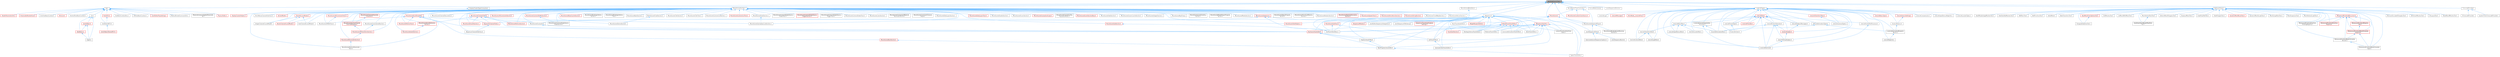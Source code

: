 digraph "QualifiedFrameTime.h"
{
 // INTERACTIVE_SVG=YES
 // LATEX_PDF_SIZE
  bgcolor="transparent";
  edge [fontname=Helvetica,fontsize=10,labelfontname=Helvetica,labelfontsize=10];
  node [fontname=Helvetica,fontsize=10,shape=box,height=0.2,width=0.4];
  Node1 [id="Node000001",label="QualifiedFrameTime.h",height=0.2,width=0.4,color="gray40", fillcolor="grey60", style="filled", fontcolor="black",tooltip=" "];
  Node1 -> Node2 [id="edge1_Node000001_Node000002",dir="back",color="steelblue1",style="solid",tooltip=" "];
  Node2 [id="Node000002",label="App.h",height=0.2,width=0.4,color="grey40", fillcolor="white", style="filled",URL="$de/d8b/App_8h.html",tooltip=" "];
  Node2 -> Node3 [id="edge2_Node000002_Node000003",dir="back",color="steelblue1",style="solid",tooltip=" "];
  Node3 [id="Node000003",label="AndroidFeedbackContext.h",height=0.2,width=0.4,color="grey40", fillcolor="white", style="filled",URL="$d3/ddd/AndroidFeedbackContext_8h.html",tooltip=" "];
  Node2 -> Node4 [id="edge3_Node000002_Node000004",dir="back",color="steelblue1",style="solid",tooltip=" "];
  Node4 [id="Node000004",label="Core.h",height=0.2,width=0.4,color="grey40", fillcolor="white", style="filled",URL="$d6/dd7/Core_8h.html",tooltip=" "];
  Node4 -> Node5 [id="edge4_Node000004_Node000005",dir="back",color="steelblue1",style="solid",tooltip=" "];
  Node5 [id="Node000005",label="CoreUObject.h",height=0.2,width=0.4,color="red", fillcolor="#FFF0F0", style="filled",URL="$d0/ded/CoreUObject_8h.html",tooltip=" "];
  Node5 -> Node6 [id="edge5_Node000005_Node000006",dir="back",color="steelblue1",style="solid",tooltip=" "];
  Node6 [id="Node000006",label="Engine.h",height=0.2,width=0.4,color="grey40", fillcolor="white", style="filled",URL="$d1/d34/Public_2Engine_8h.html",tooltip=" "];
  Node5 -> Node8 [id="edge6_Node000005_Node000008",dir="back",color="steelblue1",style="solid",tooltip=" "];
  Node8 [id="Node000008",label="SlateBasics.h",height=0.2,width=0.4,color="red", fillcolor="#FFF0F0", style="filled",URL="$da/d2f/SlateBasics_8h.html",tooltip=" "];
  Node8 -> Node6 [id="edge7_Node000008_Node000006",dir="back",color="steelblue1",style="solid",tooltip=" "];
  Node4 -> Node6 [id="edge8_Node000004_Node000006",dir="back",color="steelblue1",style="solid",tooltip=" "];
  Node4 -> Node8 [id="edge9_Node000004_Node000008",dir="back",color="steelblue1",style="solid",tooltip=" "];
  Node2 -> Node13 [id="edge10_Node000002_Node000013",dir="back",color="steelblue1",style="solid",tooltip=" "];
  Node13 [id="Node000013",label="CoreSharedPCH.h",height=0.2,width=0.4,color="grey40", fillcolor="white", style="filled",URL="$d8/de5/CoreSharedPCH_8h.html",tooltip=" "];
  Node13 -> Node14 [id="edge11_Node000013_Node000014",dir="back",color="steelblue1",style="solid",tooltip=" "];
  Node14 [id="Node000014",label="CoreUObjectSharedPCH.h",height=0.2,width=0.4,color="red", fillcolor="#FFF0F0", style="filled",URL="$de/d2f/CoreUObjectSharedPCH_8h.html",tooltip=" "];
  Node2 -> Node18 [id="edge12_Node000002_Node000018",dir="back",color="steelblue1",style="solid",tooltip=" "];
  Node18 [id="Node000018",label="FeedbackContextAnsi.h",height=0.2,width=0.4,color="grey40", fillcolor="white", style="filled",URL="$de/d11/FeedbackContextAnsi_8h.html",tooltip=" "];
  Node2 -> Node19 [id="edge13_Node000002_Node000019",dir="back",color="steelblue1",style="solid",tooltip=" "];
  Node19 [id="Node000019",label="IOSFeedbackContext.h",height=0.2,width=0.4,color="grey40", fillcolor="white", style="filled",URL="$d5/daa/IOSFeedbackContext_8h.html",tooltip=" "];
  Node2 -> Node20 [id="edge14_Node000002_Node000020",dir="back",color="steelblue1",style="solid",tooltip=" "];
  Node20 [id="Node000020",label="LevelEditorPlaySettings.h",height=0.2,width=0.4,color="red", fillcolor="#FFF0F0", style="filled",URL="$d4/d3b/LevelEditorPlaySettings_8h.html",tooltip=" "];
  Node2 -> Node22 [id="edge15_Node000002_Node000022",dir="back",color="steelblue1",style="solid",tooltip=" "];
  Node22 [id="Node000022",label="MallocBinnedCommonUtils.h",height=0.2,width=0.4,color="grey40", fillcolor="white", style="filled",URL="$dc/ded/MallocBinnedCommonUtils_8h.html",tooltip=" "];
  Node2 -> Node23 [id="edge16_Node000002_Node000023",dir="back",color="steelblue1",style="solid",tooltip=" "];
  Node23 [id="Node000023",label="MaterialInstanceUpdateParameter\lSet.h",height=0.2,width=0.4,color="grey40", fillcolor="white", style="filled",URL="$dd/df7/MaterialInstanceUpdateParameterSet_8h.html",tooltip=" "];
  Node2 -> Node24 [id="edge17_Node000002_Node000024",dir="back",color="steelblue1",style="solid",tooltip=" "];
  Node24 [id="Node000024",label="ParallelFor.h",height=0.2,width=0.4,color="red", fillcolor="#FFF0F0", style="filled",URL="$d2/da1/ParallelFor_8h.html",tooltip=" "];
  Node24 -> Node13 [id="edge18_Node000024_Node000013",dir="back",color="steelblue1",style="solid",tooltip=" "];
  Node2 -> Node212 [id="edge19_Node000002_Node000212",dir="back",color="steelblue1",style="solid",tooltip=" "];
  Node212 [id="Node000212",label="PhysicsPublic.h",height=0.2,width=0.4,color="red", fillcolor="#FFF0F0", style="filled",URL="$de/de4/PhysicsPublic_8h.html",tooltip=" "];
  Node2 -> Node571 [id="edge20_Node000002_Node000571",dir="back",color="steelblue1",style="solid",tooltip=" "];
  Node571 [id="Node000571",label="ShaderParameterUtils.h",height=0.2,width=0.4,color="red", fillcolor="#FFF0F0", style="filled",URL="$d9/dfb/ShaderParameterUtils_8h.html",tooltip=" "];
  Node2 -> Node596 [id="edge21_Node000002_Node000596",dir="back",color="steelblue1",style="solid",tooltip=" "];
  Node596 [id="Node000596",label="StreamableRenderAsset.h",height=0.2,width=0.4,color="red", fillcolor="#FFF0F0", style="filled",URL="$d3/dbd/StreamableRenderAsset_8h.html",tooltip=" "];
  Node2 -> Node921 [id="edge22_Node000002_Node000921",dir="back",color="steelblue1",style="solid",tooltip=" "];
  Node921 [id="Node000921",label="UnixFeedbackContext.h",height=0.2,width=0.4,color="grey40", fillcolor="white", style="filled",URL="$d2/db0/UnixFeedbackContext_8h.html",tooltip=" "];
  Node2 -> Node922 [id="edge23_Node000002_Node000922",dir="back",color="steelblue1",style="solid",tooltip=" "];
  Node922 [id="Node000922",label="UtilsCore.h",height=0.2,width=0.4,color="red", fillcolor="#FFF0F0", style="filled",URL="$d2/d12/UtilsCore_8h.html",tooltip=" "];
  Node1 -> Node924 [id="edge24_Node000001_Node000924",dir="back",color="steelblue1",style="solid",tooltip=" "];
  Node924 [id="Node000924",label="DisplayClusterTypesConverter.h",height=0.2,width=0.4,color="grey40", fillcolor="white", style="filled",URL="$d1/d6c/DisplayClusterTypesConverter_8h.html",tooltip=" "];
  Node924 -> Node925 [id="edge25_Node000924_Node000925",dir="back",color="steelblue1",style="solid",tooltip=" "];
  Node925 [id="Node000925",label="DisplayClusterHelpers.h",height=0.2,width=0.4,color="red", fillcolor="#FFF0F0", style="filled",URL="$da/dda/DisplayClusterHelpers_8h.html",tooltip=" "];
  Node1 -> Node927 [id="edge26_Node000001_Node000927",dir="back",color="steelblue1",style="solid",tooltip=" "];
  Node927 [id="Node000927",label="ISequencer.h",height=0.2,width=0.4,color="grey40", fillcolor="white", style="filled",URL="$d7/d1d/ISequencer_8h.html",tooltip=" "];
  Node927 -> Node928 [id="edge27_Node000927_Node000928",dir="back",color="steelblue1",style="solid",tooltip=" "];
  Node928 [id="Node000928",label="AudioTrackEditor.h",height=0.2,width=0.4,color="grey40", fillcolor="white", style="filled",URL="$dd/d96/AudioTrackEditor_8h.html",tooltip=" "];
  Node927 -> Node929 [id="edge28_Node000927_Node000929",dir="back",color="steelblue1",style="solid",tooltip=" "];
  Node929 [id="Node000929",label="BindingLifetimeTrackEditor.h",height=0.2,width=0.4,color="grey40", fillcolor="white", style="filled",URL="$db/d3c/BindingLifetimeTrackEditor_8h.html",tooltip=" "];
  Node927 -> Node930 [id="edge29_Node000927_Node000930",dir="back",color="steelblue1",style="solid",tooltip=" "];
  Node930 [id="Node000930",label="BoolPropertyTrackEditor.h",height=0.2,width=0.4,color="grey40", fillcolor="white", style="filled",URL="$db/d07/BoolPropertyTrackEditor_8h.html",tooltip=" "];
  Node930 -> Node931 [id="edge30_Node000930_Node000931",dir="back",color="steelblue1",style="solid",tooltip=" "];
  Node931 [id="Node000931",label="SpawnTrackEditor.h",height=0.2,width=0.4,color="grey40", fillcolor="white", style="filled",URL="$d5/dac/SpawnTrackEditor_8h.html",tooltip=" "];
  Node927 -> Node932 [id="edge31_Node000927_Node000932",dir="back",color="steelblue1",style="solid",tooltip=" "];
  Node932 [id="Node000932",label="CinematicShotTrackEditor.h",height=0.2,width=0.4,color="grey40", fillcolor="white", style="filled",URL="$d3/d0c/CinematicShotTrackEditor_8h.html",tooltip=" "];
  Node927 -> Node933 [id="edge32_Node000927_Node000933",dir="back",color="steelblue1",style="solid",tooltip=" "];
  Node933 [id="Node000933",label="CommonAnimationTrackEditor.h",height=0.2,width=0.4,color="grey40", fillcolor="white", style="filled",URL="$d9/d6e/CommonAnimationTrackEditor_8h.html",tooltip=" "];
  Node927 -> Node934 [id="edge33_Node000927_Node000934",dir="back",color="steelblue1",style="solid",tooltip=" "];
  Node934 [id="Node000934",label="CustomPrimitiveDataTrack\lEditor.h",height=0.2,width=0.4,color="grey40", fillcolor="white", style="filled",URL="$dc/d8f/CustomPrimitiveDataTrackEditor_8h.html",tooltip=" "];
  Node927 -> Node935 [id="edge34_Node000927_Node000935",dir="back",color="steelblue1",style="solid",tooltip=" "];
  Node935 [id="Node000935",label="ISequencerModule.h",height=0.2,width=0.4,color="red", fillcolor="#FFF0F0", style="filled",URL="$d7/d3b/ISequencerModule_8h.html",tooltip=" "];
  Node927 -> Node940 [id="edge35_Node000927_Node000940",dir="back",color="steelblue1",style="solid",tooltip=" "];
  Node940 [id="Node000940",label="KeyframeTrackEditor.h",height=0.2,width=0.4,color="red", fillcolor="#FFF0F0", style="filled",URL="$dd/d47/KeyframeTrackEditor_8h.html",tooltip=" "];
  Node940 -> Node930 [id="edge36_Node000940_Node000930",dir="back",color="steelblue1",style="solid",tooltip=" "];
  Node940 -> Node941 [id="edge37_Node000940_Node000941",dir="back",color="steelblue1",style="solid",tooltip=" "];
  Node941 [id="Node000941",label="PropertyTrackEditor.h",height=0.2,width=0.4,color="grey40", fillcolor="white", style="filled",URL="$da/d9a/PropertyTrackEditor_8h.html",tooltip=" "];
  Node941 -> Node930 [id="edge38_Node000941_Node000930",dir="back",color="steelblue1",style="solid",tooltip=" "];
  Node940 -> Node942 [id="edge39_Node000940_Node000942",dir="back",color="steelblue1",style="solid",tooltip=" "];
  Node942 [id="Node000942",label="SubTrackEditor.h",height=0.2,width=0.4,color="grey40", fillcolor="white", style="filled",URL="$d8/d5b/SubTrackEditor_8h.html",tooltip=" "];
  Node942 -> Node932 [id="edge40_Node000942_Node000932",dir="back",color="steelblue1",style="solid",tooltip=" "];
  Node927 -> Node944 [id="edge41_Node000927_Node000944",dir="back",color="steelblue1",style="solid",tooltip=" "];
  Node944 [id="Node000944",label="LevelEditorSequencerIntegration.h",height=0.2,width=0.4,color="grey40", fillcolor="white", style="filled",URL="$d5/d15/LevelEditorSequencerIntegration_8h.html",tooltip=" "];
  Node927 -> Node945 [id="edge42_Node000927_Node000945",dir="back",color="steelblue1",style="solid",tooltip=" "];
  Node945 [id="Node000945",label="LevelSequenceFBXInterop.h",height=0.2,width=0.4,color="grey40", fillcolor="white", style="filled",URL="$d7/d4f/LevelSequenceFBXInterop_8h.html",tooltip=" "];
  Node927 -> Node946 [id="edge43_Node000927_Node000946",dir="back",color="steelblue1",style="solid",tooltip=" "];
  Node946 [id="Node000946",label="MaterialTrackEditor.h",height=0.2,width=0.4,color="grey40", fillcolor="white", style="filled",URL="$d1/d9f/MaterialTrackEditor_8h.html",tooltip=" "];
  Node927 -> Node947 [id="edge44_Node000927_Node000947",dir="back",color="steelblue1",style="solid",tooltip=" "];
  Node947 [id="Node000947",label="MovieSceneToolHelpers.h",height=0.2,width=0.4,color="red", fillcolor="#FFF0F0", style="filled",URL="$d4/d0e/MovieSceneToolHelpers_8h.html",tooltip=" "];
  Node927 -> Node949 [id="edge45_Node000927_Node000949",dir="back",color="steelblue1",style="solid",tooltip=" "];
  Node949 [id="Node000949",label="MovieSceneTrackEditor.h",height=0.2,width=0.4,color="red", fillcolor="#FFF0F0", style="filled",URL="$db/d6c/MovieSceneTrackEditor_8h.html",tooltip=" "];
  Node949 -> Node928 [id="edge46_Node000949_Node000928",dir="back",color="steelblue1",style="solid",tooltip=" "];
  Node949 -> Node929 [id="edge47_Node000949_Node000929",dir="back",color="steelblue1",style="solid",tooltip=" "];
  Node949 -> Node933 [id="edge48_Node000949_Node000933",dir="back",color="steelblue1",style="solid",tooltip=" "];
  Node949 -> Node934 [id="edge49_Node000949_Node000934",dir="back",color="steelblue1",style="solid",tooltip=" "];
  Node949 -> Node940 [id="edge50_Node000949_Node000940",dir="back",color="steelblue1",style="solid",tooltip=" "];
  Node949 -> Node946 [id="edge51_Node000949_Node000946",dir="back",color="steelblue1",style="solid",tooltip=" "];
  Node949 -> Node941 [id="edge52_Node000949_Node000941",dir="back",color="steelblue1",style="solid",tooltip=" "];
  Node949 -> Node942 [id="edge53_Node000949_Node000942",dir="back",color="steelblue1",style="solid",tooltip=" "];
  Node927 -> Node941 [id="edge54_Node000927_Node000941",dir="back",color="steelblue1",style="solid",tooltip=" "];
  Node927 -> Node967 [id="edge55_Node000927_Node000967",dir="back",color="steelblue1",style="solid",tooltip=" "];
  Node967 [id="Node000967",label="SequencerChannelTraits.h",height=0.2,width=0.4,color="red", fillcolor="#FFF0F0", style="filled",URL="$d6/db9/SequencerChannelTraits_8h.html",tooltip=" "];
  Node967 -> Node969 [id="edge56_Node000967_Node000969",dir="back",color="steelblue1",style="solid",tooltip=" "];
  Node969 [id="Node000969",label="SequencerChannelInterface.h",height=0.2,width=0.4,color="grey40", fillcolor="white", style="filled",URL="$da/d51/SequencerChannelInterface_8h.html",tooltip=" "];
  Node927 -> Node970 [id="edge57_Node000927_Node000970",dir="back",color="steelblue1",style="solid",tooltip=" "];
  Node970 [id="Node000970",label="SequencerThumbnailCapture\lSettings.h",height=0.2,width=0.4,color="red", fillcolor="#FFF0F0", style="filled",URL="$de/d05/SequencerThumbnailCaptureSettings_8h.html",tooltip=" "];
  Node927 -> Node931 [id="edge58_Node000927_Node000931",dir="back",color="steelblue1",style="solid",tooltip=" "];
  Node927 -> Node942 [id="edge59_Node000927_Node000942",dir="back",color="steelblue1",style="solid",tooltip=" "];
  Node927 -> Node779 [id="edge60_Node000927_Node000779",dir="back",color="steelblue1",style="solid",tooltip=" "];
  Node779 [id="Node000779",label="SubTrackEditorBase.h",height=0.2,width=0.4,color="grey40", fillcolor="white", style="filled",URL="$db/d33/SubTrackEditorBase_8h.html",tooltip=" "];
  Node927 -> Node869 [id="edge61_Node000927_Node000869",dir="back",color="steelblue1",style="solid",tooltip=" "];
  Node869 [id="Node000869",label="ThumbnailSection.h",height=0.2,width=0.4,color="red", fillcolor="#FFF0F0", style="filled",URL="$de/daf/ThumbnailSection_8h.html",tooltip=" "];
  Node927 -> Node972 [id="edge62_Node000927_Node000972",dir="back",color="steelblue1",style="solid",tooltip=" "];
  Node972 [id="Node000972",label="TrackThumbnailUtils.h",height=0.2,width=0.4,color="grey40", fillcolor="white", style="filled",URL="$dc/df4/TrackThumbnailUtils_8h.html",tooltip=" "];
  Node927 -> Node793 [id="edge63_Node000927_Node000793",dir="back",color="steelblue1",style="solid",tooltip=" "];
  Node793 [id="Node000793",label="WidgetBlueprintEditor.h",height=0.2,width=0.4,color="red", fillcolor="#FFF0F0", style="filled",URL="$d6/d04/WidgetBlueprintEditor_8h.html",tooltip=" "];
  Node1 -> Node973 [id="edge64_Node000001_Node000973",dir="back",color="steelblue1",style="solid",tooltip=" "];
  Node973 [id="Node000973",label="KismetMathLibrary.h",height=0.2,width=0.4,color="grey40", fillcolor="white", style="filled",URL="$d9/d07/KismetMathLibrary_8h.html",tooltip=" "];
  Node1 -> Node974 [id="edge65_Node000001_Node000974",dir="back",color="steelblue1",style="solid",tooltip=" "];
  Node974 [id="Node000974",label="LevelSequenceDirector.h",height=0.2,width=0.4,color="grey40", fillcolor="white", style="filled",URL="$d8/d00/LevelSequenceDirector_8h.html",tooltip=" "];
  Node1 -> Node975 [id="edge66_Node000001_Node000975",dir="back",color="steelblue1",style="solid",tooltip=" "];
  Node975 [id="Node000975",label="LevelSequencePlayer.h",height=0.2,width=0.4,color="grey40", fillcolor="white", style="filled",URL="$d0/d5e/LevelSequencePlayer_8h.html",tooltip=" "];
  Node975 -> Node976 [id="edge67_Node000975_Node000976",dir="back",color="steelblue1",style="solid",tooltip=" "];
  Node976 [id="Node000976",label="AutomatedLevelSequenceCapture.h",height=0.2,width=0.4,color="grey40", fillcolor="white", style="filled",URL="$d4/d3e/AutomatedLevelSequenceCapture_8h.html",tooltip=" "];
  Node975 -> Node977 [id="edge68_Node000975_Node000977",dir="back",color="steelblue1",style="solid",tooltip=" "];
  Node977 [id="Node000977",label="LevelSequenceBurnIn.h",height=0.2,width=0.4,color="grey40", fillcolor="white", style="filled",URL="$d2/d6b/LevelSequenceBurnIn_8h.html",tooltip=" "];
  Node1 -> Node978 [id="edge69_Node000001_Node000978",dir="back",color="steelblue1",style="solid",tooltip=" "];
  Node978 [id="Node000978",label="LiveLinkTypes.h",height=0.2,width=0.4,color="grey40", fillcolor="white", style="filled",URL="$d2/d4c/LiveLinkTypes_8h.html",tooltip=" "];
  Node978 -> Node979 [id="edge70_Node000978_Node000979",dir="back",color="steelblue1",style="solid",tooltip=" "];
  Node979 [id="Node000979",label="AnimNode_LiveLinkPose.h",height=0.2,width=0.4,color="red", fillcolor="#FFF0F0", style="filled",URL="$df/d09/AnimNode__LiveLinkPose_8h.html",tooltip=" "];
  Node978 -> Node981 [id="edge71_Node000978_Node000981",dir="back",color="steelblue1",style="solid",tooltip=" "];
  Node981 [id="Node000981",label="ILiveLinkClient.h",height=0.2,width=0.4,color="grey40", fillcolor="white", style="filled",URL="$d6/d54/ILiveLinkClient_8h.html",tooltip=" "];
  Node978 -> Node982 [id="edge72_Node000978_Node000982",dir="back",color="steelblue1",style="solid",tooltip=" "];
  Node982 [id="Node000982",label="ILiveLinkSource.h",height=0.2,width=0.4,color="grey40", fillcolor="white", style="filled",URL="$d8/dfe/ILiveLinkSource_8h.html",tooltip=" "];
  Node982 -> Node983 [id="edge73_Node000982_Node000983",dir="back",color="steelblue1",style="solid",tooltip=" "];
  Node983 [id="Node000983",label="LiveLinkAnimationBlueprint\lStructs.h",height=0.2,width=0.4,color="grey40", fillcolor="white", style="filled",URL="$d3/de9/LiveLinkAnimationBlueprintStructs_8h.html",tooltip=" "];
  Node983 -> Node984 [id="edge74_Node000983_Node000984",dir="back",color="steelblue1",style="solid",tooltip=" "];
  Node984 [id="Node000984",label="LiveLinkRigUnits.h",height=0.2,width=0.4,color="grey40", fillcolor="white", style="filled",URL="$d4/d71/LiveLinkRigUnits_8h.html",tooltip=" "];
  Node978 -> Node985 [id="edge75_Node000978_Node000985",dir="back",color="steelblue1",style="solid",tooltip=" "];
  Node985 [id="Node000985",label="ILiveLinkSubject.h",height=0.2,width=0.4,color="red", fillcolor="#FFF0F0", style="filled",URL="$d6/d3c/ILiveLinkSubject_8h.html",tooltip=" "];
  Node985 -> Node987 [id="edge76_Node000985_Node000987",dir="back",color="steelblue1",style="solid",tooltip=" "];
  Node987 [id="Node000987",label="LiveLinkVirtualSubject.h",height=0.2,width=0.4,color="grey40", fillcolor="white", style="filled",URL="$d2/de5/LiveLinkVirtualSubject_8h.html",tooltip=" "];
  Node987 -> Node988 [id="edge77_Node000987_Node000988",dir="back",color="steelblue1",style="solid",tooltip=" "];
  Node988 [id="Node000988",label="LiveLinkRoleTrait.h",height=0.2,width=0.4,color="grey40", fillcolor="white", style="filled",URL="$d3/deb/LiveLinkRoleTrait_8h.html",tooltip=" "];
  Node978 -> Node983 [id="edge78_Node000978_Node000983",dir="back",color="steelblue1",style="solid",tooltip=" "];
  Node978 -> Node989 [id="edge79_Node000978_Node000989",dir="back",color="steelblue1",style="solid",tooltip=" "];
  Node989 [id="Node000989",label="LiveLinkAnimationRole.h",height=0.2,width=0.4,color="grey40", fillcolor="white", style="filled",URL="$de/d82/LiveLinkAnimationRole_8h.html",tooltip=" "];
  Node978 -> Node990 [id="edge80_Node000978_Node000990",dir="back",color="steelblue1",style="solid",tooltip=" "];
  Node990 [id="Node000990",label="LiveLinkAnimationTypes.h",height=0.2,width=0.4,color="grey40", fillcolor="white", style="filled",URL="$d6/d96/LiveLinkAnimationTypes_8h.html",tooltip=" "];
  Node990 -> Node983 [id="edge81_Node000990_Node000983",dir="back",color="steelblue1",style="solid",tooltip=" "];
  Node990 -> Node989 [id="edge82_Node000990_Node000989",dir="back",color="steelblue1",style="solid",tooltip=" "];
  Node978 -> Node991 [id="edge83_Node000978_Node000991",dir="back",color="steelblue1",style="solid",tooltip=" "];
  Node991 [id="Node000991",label="LiveLinkBasicRole.h",height=0.2,width=0.4,color="grey40", fillcolor="white", style="filled",URL="$d4/d3d/LiveLinkBasicRole_8h.html",tooltip=" "];
  Node991 -> Node989 [id="edge84_Node000991_Node000989",dir="back",color="steelblue1",style="solid",tooltip=" "];
  Node991 -> Node992 [id="edge85_Node000991_Node000992",dir="back",color="steelblue1",style="solid",tooltip=" "];
  Node992 [id="Node000992",label="LiveLinkInputDeviceRole.h",height=0.2,width=0.4,color="grey40", fillcolor="white", style="filled",URL="$d3/d0b/LiveLinkInputDeviceRole_8h.html",tooltip=" "];
  Node991 -> Node993 [id="edge86_Node000991_Node000993",dir="back",color="steelblue1",style="solid",tooltip=" "];
  Node993 [id="Node000993",label="LiveLinkLocatorRole.h",height=0.2,width=0.4,color="grey40", fillcolor="white", style="filled",URL="$de/d86/LiveLinkLocatorRole_8h.html",tooltip=" "];
  Node991 -> Node994 [id="edge87_Node000991_Node000994",dir="back",color="steelblue1",style="solid",tooltip=" "];
  Node994 [id="Node000994",label="LiveLinkTransformRole.h",height=0.2,width=0.4,color="grey40", fillcolor="white", style="filled",URL="$df/df4/LiveLinkTransformRole_8h.html",tooltip=" "];
  Node994 -> Node995 [id="edge88_Node000994_Node000995",dir="back",color="steelblue1",style="solid",tooltip=" "];
  Node995 [id="Node000995",label="LiveLinkCameraRole.h",height=0.2,width=0.4,color="grey40", fillcolor="white", style="filled",URL="$d7/d89/LiveLinkCameraRole_8h.html",tooltip=" "];
  Node994 -> Node996 [id="edge89_Node000994_Node000996",dir="back",color="steelblue1",style="solid",tooltip=" "];
  Node996 [id="Node000996",label="LiveLinkLightRole.h",height=0.2,width=0.4,color="grey40", fillcolor="white", style="filled",URL="$d2/d10/LiveLinkLightRole_8h.html",tooltip=" "];
  Node978 -> Node997 [id="edge90_Node000978_Node000997",dir="back",color="steelblue1",style="solid",tooltip=" "];
  Node997 [id="Node000997",label="LiveLinkBasicTypes.h",height=0.2,width=0.4,color="red", fillcolor="#FFF0F0", style="filled",URL="$da/ded/LiveLinkBasicTypes_8h.html",tooltip=" "];
  Node978 -> Node995 [id="edge91_Node000978_Node000995",dir="back",color="steelblue1",style="solid",tooltip=" "];
  Node978 -> Node1000 [id="edge92_Node000978_Node001000",dir="back",color="steelblue1",style="solid",tooltip=" "];
  Node1000 [id="Node001000",label="LiveLinkCameraTypes.h",height=0.2,width=0.4,color="grey40", fillcolor="white", style="filled",URL="$d1/df8/LiveLinkCameraTypes_8h.html",tooltip=" "];
  Node978 -> Node1001 [id="edge93_Node000978_Node001001",dir="back",color="steelblue1",style="solid",tooltip=" "];
  Node1001 [id="Node001001",label="LiveLinkCompression.h",height=0.2,width=0.4,color="grey40", fillcolor="white", style="filled",URL="$db/da3/LiveLinkCompression_8h.html",tooltip=" "];
  Node978 -> Node1002 [id="edge94_Node000978_Node001002",dir="back",color="steelblue1",style="solid",tooltip=" "];
  Node1002 [id="Node001002",label="LiveLinkFrameInterpolation\lProcessor.h",height=0.2,width=0.4,color="grey40", fillcolor="white", style="filled",URL="$d5/df9/LiveLinkFrameInterpolationProcessor_8h.html",tooltip=" "];
  Node1002 -> Node989 [id="edge95_Node001002_Node000989",dir="back",color="steelblue1",style="solid",tooltip=" "];
  Node1002 -> Node988 [id="edge96_Node001002_Node000988",dir="back",color="steelblue1",style="solid",tooltip=" "];
  Node978 -> Node1003 [id="edge97_Node000978_Node001003",dir="back",color="steelblue1",style="solid",tooltip=" "];
  Node1003 [id="Node001003",label="LiveLinkFramePreProcessor.h",height=0.2,width=0.4,color="grey40", fillcolor="white", style="filled",URL="$df/d39/LiveLinkFramePreProcessor_8h.html",tooltip=" "];
  Node1003 -> Node988 [id="edge98_Node001003_Node000988",dir="back",color="steelblue1",style="solid",tooltip=" "];
  Node978 -> Node1004 [id="edge99_Node000978_Node001004",dir="back",color="steelblue1",style="solid",tooltip=" "];
  Node1004 [id="Node001004",label="LiveLinkFrameTranslator.h",height=0.2,width=0.4,color="grey40", fillcolor="white", style="filled",URL="$d8/df5/LiveLinkFrameTranslator_8h.html",tooltip=" "];
  Node1004 -> Node985 [id="edge100_Node001004_Node000985",dir="back",color="steelblue1",style="solid",tooltip=" "];
  Node1004 -> Node989 [id="edge101_Node001004_Node000989",dir="back",color="steelblue1",style="solid",tooltip=" "];
  Node1004 -> Node988 [id="edge102_Node001004_Node000988",dir="back",color="steelblue1",style="solid",tooltip=" "];
  Node1004 -> Node987 [id="edge103_Node001004_Node000987",dir="back",color="steelblue1",style="solid",tooltip=" "];
  Node978 -> Node999 [id="edge104_Node000978_Node000999",dir="back",color="steelblue1",style="solid",tooltip=" "];
  Node999 [id="Node000999",label="LiveLinkInputDeviceRigUnits.h",height=0.2,width=0.4,color="grey40", fillcolor="white", style="filled",URL="$d3/d64/LiveLinkInputDeviceRigUnits_8h.html",tooltip=" "];
  Node978 -> Node992 [id="edge105_Node000978_Node000992",dir="back",color="steelblue1",style="solid",tooltip=" "];
  Node978 -> Node996 [id="edge106_Node000978_Node000996",dir="back",color="steelblue1",style="solid",tooltip=" "];
  Node978 -> Node993 [id="edge107_Node000978_Node000993",dir="back",color="steelblue1",style="solid",tooltip=" "];
  Node978 -> Node1005 [id="edge108_Node000978_Node001005",dir="back",color="steelblue1",style="solid",tooltip=" "];
  Node1005 [id="Node001005",label="LiveLinkLocatorTypes.h",height=0.2,width=0.4,color="grey40", fillcolor="white", style="filled",URL="$dd/d89/LiveLinkLocatorTypes_8h.html",tooltip=" "];
  Node978 -> Node1006 [id="edge109_Node000978_Node001006",dir="back",color="steelblue1",style="solid",tooltip=" "];
  Node1006 [id="Node001006",label="LiveLinkLog.h",height=0.2,width=0.4,color="grey40", fillcolor="white", style="filled",URL="$d4/d26/LiveLinkLog_8h.html",tooltip=" "];
  Node978 -> Node1007 [id="edge110_Node000978_Node001007",dir="back",color="steelblue1",style="solid",tooltip=" "];
  Node1007 [id="Node001007",label="LiveLinkMessages.h",height=0.2,width=0.4,color="red", fillcolor="#FFF0F0", style="filled",URL="$d4/d98/LiveLinkMessages_8h.html",tooltip=" "];
  Node978 -> Node1009 [id="edge111_Node000978_Node001009",dir="back",color="steelblue1",style="solid",tooltip=" "];
  Node1009 [id="Node001009",label="LiveLinkPresetTypes.h",height=0.2,width=0.4,color="grey40", fillcolor="white", style="filled",URL="$d3/d83/LiveLinkPresetTypes_8h.html",tooltip=" "];
  Node1009 -> Node981 [id="edge112_Node001009_Node000981",dir="back",color="steelblue1",style="solid",tooltip=" "];
  Node978 -> Node1010 [id="edge113_Node000978_Node001010",dir="back",color="steelblue1",style="solid",tooltip=" "];
  Node1010 [id="Node001010",label="LiveLinkProvider.h",height=0.2,width=0.4,color="red", fillcolor="#FFF0F0", style="filled",URL="$de/d9f/LiveLinkProvider_8h.html",tooltip=" "];
  Node978 -> Node984 [id="edge114_Node000978_Node000984",dir="back",color="steelblue1",style="solid",tooltip=" "];
  Node978 -> Node1011 [id="edge115_Node000978_Node001011",dir="back",color="steelblue1",style="solid",tooltip=" "];
  Node1011 [id="Node001011",label="LiveLinkRole.h",height=0.2,width=0.4,color="red", fillcolor="#FFF0F0", style="filled",URL="$d0/d32/LiveLinkRole_8h.html",tooltip=" "];
  Node1011 -> Node981 [id="edge116_Node001011_Node000981",dir="back",color="steelblue1",style="solid",tooltip=" "];
  Node1011 -> Node985 [id="edge117_Node001011_Node000985",dir="back",color="steelblue1",style="solid",tooltip=" "];
  Node1011 -> Node991 [id="edge118_Node001011_Node000991",dir="back",color="steelblue1",style="solid",tooltip=" "];
  Node1011 -> Node1002 [id="edge119_Node001011_Node001002",dir="back",color="steelblue1",style="solid",tooltip=" "];
  Node1011 -> Node1003 [id="edge120_Node001011_Node001003",dir="back",color="steelblue1",style="solid",tooltip=" "];
  Node1011 -> Node1004 [id="edge121_Node001011_Node001004",dir="back",color="steelblue1",style="solid",tooltip=" "];
  Node1011 -> Node1009 [id="edge122_Node001011_Node001009",dir="back",color="steelblue1",style="solid",tooltip=" "];
  Node1011 -> Node1010 [id="edge123_Node001011_Node001010",dir="back",color="steelblue1",style="solid",tooltip=" "];
  Node1011 -> Node988 [id="edge124_Node001011_Node000988",dir="back",color="steelblue1",style="solid",tooltip=" "];
  Node1011 -> Node1013 [id="edge125_Node001011_Node001013",dir="back",color="steelblue1",style="solid",tooltip=" "];
  Node1013 [id="Node001013",label="LiveLinkSubjectRemapper.h",height=0.2,width=0.4,color="grey40", fillcolor="white", style="filled",URL="$d4/d4e/LiveLinkSubjectRemapper_8h.html",tooltip=" "];
  Node1013 -> Node985 [id="edge126_Node001013_Node000985",dir="back",color="steelblue1",style="solid",tooltip=" "];
  Node978 -> Node988 [id="edge127_Node000978_Node000988",dir="back",color="steelblue1",style="solid",tooltip=" "];
  Node978 -> Node1014 [id="edge128_Node000978_Node001014",dir="back",color="steelblue1",style="solid",tooltip=" "];
  Node1014 [id="Node001014",label="LiveLinkSourceSettings.h",height=0.2,width=0.4,color="red", fillcolor="#FFF0F0", style="filled",URL="$d2/ded/LiveLinkSourceSettings_8h.html",tooltip=" "];
  Node1014 -> Node982 [id="edge129_Node001014_Node000982",dir="back",color="steelblue1",style="solid",tooltip=" "];
  Node978 -> Node1013 [id="edge130_Node000978_Node001013",dir="back",color="steelblue1",style="solid",tooltip=" "];
  Node978 -> Node994 [id="edge131_Node000978_Node000994",dir="back",color="steelblue1",style="solid",tooltip=" "];
  Node978 -> Node1016 [id="edge132_Node000978_Node001016",dir="back",color="steelblue1",style="solid",tooltip=" "];
  Node1016 [id="Node001016",label="LiveLinkTransformTypes.h",height=0.2,width=0.4,color="red", fillcolor="#FFF0F0", style="filled",URL="$d8/d05/LiveLinkTransformTypes_8h.html",tooltip=" "];
  Node1016 -> Node1000 [id="edge133_Node001016_Node001000",dir="back",color="steelblue1",style="solid",tooltip=" "];
  Node978 -> Node987 [id="edge134_Node000978_Node000987",dir="back",color="steelblue1",style="solid",tooltip=" "];
  Node1 -> Node1018 [id="edge135_Node000001_Node001018",dir="back",color="steelblue1",style="solid",tooltip=" "];
  Node1018 [id="Node001018",label="MovieSceneMetaData.h",height=0.2,width=0.4,color="grey40", fillcolor="white", style="filled",URL="$d3/d84/MovieSceneMetaData_8h.html",tooltip=" "];
  Node1018 -> Node779 [id="edge136_Node001018_Node000779",dir="back",color="steelblue1",style="solid",tooltip=" "];
  Node1 -> Node1019 [id="edge137_Node000001_Node001019",dir="back",color="steelblue1",style="solid",tooltip=" "];
  Node1019 [id="Node001019",label="MovieSceneSection.h",height=0.2,width=0.4,color="grey40", fillcolor="white", style="filled",URL="$db/d95/MovieSceneSection_8h.html",tooltip=" "];
  Node1019 -> Node1020 [id="edge138_Node001019_Node001020",dir="back",color="steelblue1",style="solid",tooltip=" "];
  Node1020 [id="Node001020",label="BezierChannelCurveModel.h",height=0.2,width=0.4,color="red", fillcolor="#FFF0F0", style="filled",URL="$d3/d63/BezierChannelCurveModel_8h.html",tooltip=" "];
  Node1019 -> Node1024 [id="edge139_Node001019_Node001024",dir="back",color="steelblue1",style="solid",tooltip=" "];
  Node1024 [id="Node001024",label="BoolChannelCurveModel.h",height=0.2,width=0.4,color="grey40", fillcolor="white", style="filled",URL="$d0/d51/BoolChannelCurveModel_8h.html",tooltip=" "];
  Node1019 -> Node1025 [id="edge140_Node001019_Node001025",dir="back",color="steelblue1",style="solid",tooltip=" "];
  Node1025 [id="Node001025",label="ChannelCurveModel.h",height=0.2,width=0.4,color="red", fillcolor="#FFF0F0", style="filled",URL="$de/dfa/ChannelCurveModel_8h.html",tooltip=" "];
  Node1025 -> Node1020 [id="edge141_Node001025_Node001020",dir="back",color="steelblue1",style="solid",tooltip=" "];
  Node1025 -> Node1024 [id="edge142_Node001025_Node001024",dir="back",color="steelblue1",style="solid",tooltip=" "];
  Node1025 -> Node1027 [id="edge143_Node001025_Node001027",dir="back",color="steelblue1",style="solid",tooltip=" "];
  Node1027 [id="Node001027",label="IntegerChannelCurveModel.h",height=0.2,width=0.4,color="grey40", fillcolor="white", style="filled",URL="$df/d26/IntegerChannelCurveModel_8h.html",tooltip=" "];
  Node1019 -> Node1028 [id="edge144_Node001019_Node001028",dir="back",color="steelblue1",style="solid",tooltip=" "];
  Node1028 [id="Node001028",label="IMovieSceneChannelDecoration.h",height=0.2,width=0.4,color="grey40", fillcolor="white", style="filled",URL="$db/d19/IMovieSceneChannelDecoration_8h.html",tooltip=" "];
  Node1019 -> Node1029 [id="edge145_Node001019_Node001029",dir="back",color="steelblue1",style="solid",tooltip=" "];
  Node1029 [id="Node001029",label="ISequencerSection.h",height=0.2,width=0.4,color="red", fillcolor="#FFF0F0", style="filled",URL="$d7/d4b/ISequencerSection_8h.html",tooltip=" "];
  Node1029 -> Node928 [id="edge146_Node001029_Node000928",dir="back",color="steelblue1",style="solid",tooltip=" "];
  Node1029 -> Node929 [id="edge147_Node001029_Node000929",dir="back",color="steelblue1",style="solid",tooltip=" "];
  Node1029 -> Node930 [id="edge148_Node001029_Node000930",dir="back",color="steelblue1",style="solid",tooltip=" "];
  Node1029 -> Node932 [id="edge149_Node001029_Node000932",dir="back",color="steelblue1",style="solid",tooltip=" "];
  Node1029 -> Node933 [id="edge150_Node001029_Node000933",dir="back",color="steelblue1",style="solid",tooltip=" "];
  Node1029 -> Node934 [id="edge151_Node001029_Node000934",dir="back",color="steelblue1",style="solid",tooltip=" "];
  Node1029 -> Node946 [id="edge152_Node001029_Node000946",dir="back",color="steelblue1",style="solid",tooltip=" "];
  Node1029 -> Node931 [id="edge153_Node001029_Node000931",dir="back",color="steelblue1",style="solid",tooltip=" "];
  Node1029 -> Node942 [id="edge154_Node001029_Node000942",dir="back",color="steelblue1",style="solid",tooltip=" "];
  Node1029 -> Node779 [id="edge155_Node001029_Node000779",dir="back",color="steelblue1",style="solid",tooltip=" "];
  Node1029 -> Node869 [id="edge156_Node001029_Node000869",dir="back",color="steelblue1",style="solid",tooltip=" "];
  Node1019 -> Node1027 [id="edge157_Node001019_Node001027",dir="back",color="steelblue1",style="solid",tooltip=" "];
  Node1019 -> Node1033 [id="edge158_Node001019_Node001033",dir="back",color="steelblue1",style="solid",tooltip=" "];
  Node1033 [id="Node001033",label="MovieScene3DConstraintSection.h",height=0.2,width=0.4,color="red", fillcolor="#FFF0F0", style="filled",URL="$d1/d82/MovieScene3DConstraintSection_8h.html",tooltip=" "];
  Node1019 -> Node1036 [id="edge159_Node001019_Node001036",dir="back",color="steelblue1",style="solid",tooltip=" "];
  Node1036 [id="Node001036",label="MovieScene3DConstraintTrack.h",height=0.2,width=0.4,color="red", fillcolor="#FFF0F0", style="filled",URL="$d7/d73/MovieScene3DConstraintTrack_8h.html",tooltip=" "];
  Node1036 -> Node1038 [id="edge160_Node001036_Node001038",dir="back",color="steelblue1",style="solid",tooltip=" "];
  Node1038 [id="Node001038",label="MovieScene3DPathTrack.h",height=0.2,width=0.4,color="grey40", fillcolor="white", style="filled",URL="$d3/d57/MovieScene3DPathTrack_8h.html",tooltip=" "];
  Node1019 -> Node1038 [id="edge161_Node001019_Node001038",dir="back",color="steelblue1",style="solid",tooltip=" "];
  Node1019 -> Node1039 [id="edge162_Node001019_Node001039",dir="back",color="steelblue1",style="solid",tooltip=" "];
  Node1039 [id="Node001039",label="MovieScene3DTransformSection.h",height=0.2,width=0.4,color="red", fillcolor="#FFF0F0", style="filled",URL="$de/dab/MovieScene3DTransformSection_8h.html",tooltip=" "];
  Node1039 -> Node1042 [id="edge163_Node001039_Node001042",dir="back",color="steelblue1",style="solid",tooltip=" "];
  Node1042 [id="Node001042",label="MovieSceneParameterSection.h",height=0.2,width=0.4,color="red", fillcolor="#FFF0F0", style="filled",URL="$de/d65/MovieSceneParameterSection_8h.html",tooltip=" "];
  Node1042 -> Node1086 [id="edge164_Node001042_Node001086",dir="back",color="steelblue1",style="solid",tooltip=" "];
  Node1086 [id="Node001086",label="MovieSceneParticleParameter\lTrack.h",height=0.2,width=0.4,color="grey40", fillcolor="white", style="filled",URL="$d2/d09/MovieSceneParticleParameterTrack_8h.html",tooltip=" "];
  Node1019 -> Node1087 [id="edge165_Node001019_Node001087",dir="back",color="steelblue1",style="solid",tooltip=" "];
  Node1087 [id="Node001087",label="MovieSceneActorReference\lSection.h",height=0.2,width=0.4,color="red", fillcolor="#FFF0F0", style="filled",URL="$de/d12/MovieSceneActorReferenceSection_8h.html",tooltip=" "];
  Node1087 -> Node1089 [id="edge166_Node001087_Node001089",dir="back",color="steelblue1",style="solid",tooltip=" "];
  Node1089 [id="Node001089",label="MovieSceneAudioSection.h",height=0.2,width=0.4,color="red", fillcolor="#FFF0F0", style="filled",URL="$da/d5f/MovieSceneAudioSection_8h.html",tooltip=" "];
  Node1019 -> Node1089 [id="edge167_Node001019_Node001089",dir="back",color="steelblue1",style="solid",tooltip=" "];
  Node1019 -> Node1092 [id="edge168_Node001019_Node001092",dir="back",color="steelblue1",style="solid",tooltip=" "];
  Node1092 [id="Node001092",label="MovieSceneBaseCacheSection.h",height=0.2,width=0.4,color="red", fillcolor="#FFF0F0", style="filled",URL="$de/d40/MovieSceneBaseCacheSection_8h.html",tooltip=" "];
  Node1019 -> Node1095 [id="edge169_Node001019_Node001095",dir="back",color="steelblue1",style="solid",tooltip=" "];
  Node1095 [id="Node001095",label="MovieSceneBindingLifetime\lSection.h",height=0.2,width=0.4,color="grey40", fillcolor="white", style="filled",URL="$da/d3d/MovieSceneBindingLifetimeSection_8h.html",tooltip=" "];
  Node1019 -> Node1096 [id="edge170_Node001019_Node001096",dir="back",color="steelblue1",style="solid",tooltip=" "];
  Node1096 [id="Node001096",label="MovieSceneBindingLifetime\lTrack.h",height=0.2,width=0.4,color="grey40", fillcolor="white", style="filled",URL="$d8/d77/MovieSceneBindingLifetimeTrack_8h.html",tooltip=" "];
  Node1019 -> Node1097 [id="edge171_Node001019_Node001097",dir="back",color="steelblue1",style="solid",tooltip=" "];
  Node1097 [id="Node001097",label="MovieSceneBoolSection.h",height=0.2,width=0.4,color="red", fillcolor="#FFF0F0", style="filled",URL="$dd/d49/MovieSceneBoolSection_8h.html",tooltip=" "];
  Node1097 -> Node930 [id="edge172_Node001097_Node000930",dir="back",color="steelblue1",style="solid",tooltip=" "];
  Node1019 -> Node1100 [id="edge173_Node001019_Node001100",dir="back",color="steelblue1",style="solid",tooltip=" "];
  Node1100 [id="Node001100",label="MovieSceneByteSection.h",height=0.2,width=0.4,color="grey40", fillcolor="white", style="filled",URL="$da/dd4/MovieSceneByteSection_8h.html",tooltip=" "];
  Node1019 -> Node1101 [id="edge174_Node001019_Node001101",dir="back",color="steelblue1",style="solid",tooltip=" "];
  Node1101 [id="Node001101",label="MovieSceneCVarSection.h",height=0.2,width=0.4,color="grey40", fillcolor="white", style="filled",URL="$da/de6/MovieSceneCVarSection_8h.html",tooltip=" "];
  Node1019 -> Node1102 [id="edge175_Node001019_Node001102",dir="back",color="steelblue1",style="solid",tooltip=" "];
  Node1102 [id="Node001102",label="MovieSceneCVarTrack.h",height=0.2,width=0.4,color="grey40", fillcolor="white", style="filled",URL="$d7/ddc/MovieSceneCVarTrack_8h.html",tooltip=" "];
  Node1019 -> Node1103 [id="edge176_Node001019_Node001103",dir="back",color="steelblue1",style="solid",tooltip=" "];
  Node1103 [id="Node001103",label="MovieSceneCameraCutSection.h",height=0.2,width=0.4,color="grey40", fillcolor="white", style="filled",URL="$d8/d5f/MovieSceneCameraCutSection_8h.html",tooltip=" "];
  Node1019 -> Node1104 [id="edge177_Node001019_Node001104",dir="back",color="steelblue1",style="solid",tooltip=" "];
  Node1104 [id="Node001104",label="MovieSceneCameraCutTrack.h",height=0.2,width=0.4,color="red", fillcolor="#FFF0F0", style="filled",URL="$d8/dbd/MovieSceneCameraCutTrack_8h.html",tooltip=" "];
  Node1019 -> Node1105 [id="edge178_Node001019_Node001105",dir="back",color="steelblue1",style="solid",tooltip=" "];
  Node1105 [id="Node001105",label="MovieSceneCameraShakeSection.h",height=0.2,width=0.4,color="red", fillcolor="#FFF0F0", style="filled",URL="$df/d10/MovieSceneCameraShakeSection_8h.html",tooltip=" "];
  Node1105 -> Node1106 [id="edge179_Node001105_Node001106",dir="back",color="steelblue1",style="solid",tooltip=" "];
  Node1106 [id="Node001106",label="MovieSceneCameraShakeSource\lShakeSection.h",height=0.2,width=0.4,color="grey40", fillcolor="white", style="filled",URL="$d1/d24/MovieSceneCameraShakeSourceShakeSection_8h.html",tooltip=" "];
  Node1019 -> Node1106 [id="edge180_Node001019_Node001106",dir="back",color="steelblue1",style="solid",tooltip=" "];
  Node1019 -> Node1107 [id="edge181_Node001019_Node001107",dir="back",color="steelblue1",style="solid",tooltip=" "];
  Node1107 [id="Node001107",label="MovieSceneCameraShakeSource\lShakeTrack.h",height=0.2,width=0.4,color="grey40", fillcolor="white", style="filled",URL="$da/d54/MovieSceneCameraShakeSourceShakeTrack_8h.html",tooltip=" "];
  Node1019 -> Node1108 [id="edge182_Node001019_Node001108",dir="back",color="steelblue1",style="solid",tooltip=" "];
  Node1108 [id="Node001108",label="MovieSceneCameraShakeSource\lTriggerSection.h",height=0.2,width=0.4,color="red", fillcolor="#FFF0F0", style="filled",URL="$d3/d5f/MovieSceneCameraShakeSourceTriggerSection_8h.html",tooltip=" "];
  Node1019 -> Node1110 [id="edge183_Node001019_Node001110",dir="back",color="steelblue1",style="solid",tooltip=" "];
  Node1110 [id="Node001110",label="MovieSceneCameraShakeSource\lTriggerTrack.h",height=0.2,width=0.4,color="grey40", fillcolor="white", style="filled",URL="$d6/d3d/MovieSceneCameraShakeSourceTriggerTrack_8h.html",tooltip=" "];
  Node1019 -> Node1111 [id="edge184_Node001019_Node001111",dir="back",color="steelblue1",style="solid",tooltip=" "];
  Node1111 [id="Node001111",label="MovieSceneCameraShakeTrack.h",height=0.2,width=0.4,color="grey40", fillcolor="white", style="filled",URL="$d8/d91/MovieSceneCameraShakeTrack_8h.html",tooltip=" "];
  Node1019 -> Node1112 [id="edge185_Node001019_Node001112",dir="back",color="steelblue1",style="solid",tooltip=" "];
  Node1112 [id="Node001112",label="MovieSceneChannelOverride\lContainer.h",height=0.2,width=0.4,color="red", fillcolor="#FFF0F0", style="filled",URL="$d1/dd2/MovieSceneChannelOverrideContainer_8h.html",tooltip=" "];
  Node1112 -> Node1115 [id="edge186_Node001112_Node001115",dir="back",color="steelblue1",style="solid",tooltip=" "];
  Node1115 [id="Node001115",label="MovieSceneSectionChannel\lOverrideRegistry.h",height=0.2,width=0.4,color="red", fillcolor="#FFF0F0", style="filled",URL="$d0/d33/MovieSceneSectionChannelOverrideRegistry_8h.html",tooltip=" "];
  Node1115 -> Node1039 [id="edge187_Node001115_Node001039",dir="back",color="steelblue1",style="solid",tooltip=" "];
  Node1019 -> Node1116 [id="edge188_Node001019_Node001116",dir="back",color="steelblue1",style="solid",tooltip=" "];
  Node1116 [id="Node001116",label="MovieSceneChannelTraits.h",height=0.2,width=0.4,color="red", fillcolor="#FFF0F0", style="filled",URL="$df/dae/MovieSceneChannelTraits_8h.html",tooltip=" "];
  Node1116 -> Node940 [id="edge189_Node001116_Node000940",dir="back",color="steelblue1",style="solid",tooltip=" "];
  Node1116 -> Node1087 [id="edge190_Node001116_Node001087",dir="back",color="steelblue1",style="solid",tooltip=" "];
  Node1116 -> Node1151 [id="edge191_Node001116_Node001151",dir="back",color="steelblue1",style="solid",tooltip=" "];
  Node1151 [id="Node001151",label="MovieSceneEventSection.h",height=0.2,width=0.4,color="red", fillcolor="#FFF0F0", style="filled",URL="$d6/dc4/MovieSceneEventSection_8h.html",tooltip=" "];
  Node1116 -> Node1152 [id="edge192_Node001116_Node001152",dir="back",color="steelblue1",style="solid",tooltip=" "];
  Node1152 [id="Node001152",label="MovieSceneGameplayCueSections.h",height=0.2,width=0.4,color="grey40", fillcolor="white", style="filled",URL="$df/ded/MovieSceneGameplayCueSections_8h.html",tooltip=" "];
  Node1116 -> Node1122 [id="edge193_Node001116_Node001122",dir="back",color="steelblue1",style="solid",tooltip=" "];
  Node1122 [id="Node001122",label="MovieSceneParticleSection.h",height=0.2,width=0.4,color="red", fillcolor="#FFF0F0", style="filled",URL="$d4/ddc/MovieSceneParticleSection_8h.html",tooltip=" "];
  Node1116 -> Node967 [id="edge194_Node001116_Node000967",dir="back",color="steelblue1",style="solid",tooltip=" "];
  Node1019 -> Node1139 [id="edge195_Node001019_Node001139",dir="back",color="steelblue1",style="solid",tooltip=" "];
  Node1139 [id="Node001139",label="MovieSceneColorSection.h",height=0.2,width=0.4,color="grey40", fillcolor="white", style="filled",URL="$dd/dd4/MovieSceneColorSection_8h.html",tooltip=" "];
  Node1019 -> Node1140 [id="edge196_Node001019_Node001140",dir="back",color="steelblue1",style="solid",tooltip=" "];
  Node1140 [id="Node001140",label="MovieSceneComponentMaterial\lParameterSection.h",height=0.2,width=0.4,color="grey40", fillcolor="white", style="filled",URL="$dd/d3d/MovieSceneComponentMaterialParameterSection_8h.html",tooltip=" "];
  Node1019 -> Node1163 [id="edge197_Node001019_Node001163",dir="back",color="steelblue1",style="solid",tooltip=" "];
  Node1163 [id="Node001163",label="MovieSceneConstrainedSection.h",height=0.2,width=0.4,color="grey40", fillcolor="white", style="filled",URL="$d3/d19/MovieSceneConstrainedSection_8h.html",tooltip=" "];
  Node1163 -> Node1039 [id="edge198_Node001163_Node001039",dir="back",color="steelblue1",style="solid",tooltip=" "];
  Node1019 -> Node1164 [id="edge199_Node001019_Node001164",dir="back",color="steelblue1",style="solid",tooltip=" "];
  Node1164 [id="Node001164",label="MovieSceneConstraintChannel\lHelper.h",height=0.2,width=0.4,color="grey40", fillcolor="white", style="filled",URL="$d8/dbb/MovieSceneConstraintChannelHelper_8h.html",tooltip=" "];
  Node1019 -> Node1165 [id="edge200_Node001019_Node001165",dir="back",color="steelblue1",style="solid",tooltip=" "];
  Node1165 [id="Node001165",label="MovieSceneDataLayerSection.h",height=0.2,width=0.4,color="grey40", fillcolor="white", style="filled",URL="$d9/d30/MovieSceneDataLayerSection_8h.html",tooltip=" "];
  Node1019 -> Node1166 [id="edge201_Node001019_Node001166",dir="back",color="steelblue1",style="solid",tooltip=" "];
  Node1166 [id="Node001166",label="MovieSceneDataLayerTrack.h",height=0.2,width=0.4,color="red", fillcolor="#FFF0F0", style="filled",URL="$df/da0/MovieSceneDataLayerTrack_8h.html",tooltip=" "];
  Node1019 -> Node1126 [id="edge202_Node001019_Node001126",dir="back",color="steelblue1",style="solid",tooltip=" "];
  Node1126 [id="Node001126",label="MovieSceneDoubleSection.h",height=0.2,width=0.4,color="grey40", fillcolor="white", style="filled",URL="$d3/df4/MovieSceneDoubleSection_8h.html",tooltip=" "];
  Node1019 -> Node1121 [id="edge203_Node001019_Node001121",dir="back",color="steelblue1",style="solid",tooltip=" "];
  Node1121 [id="Node001121",label="MovieSceneEnumSection.h",height=0.2,width=0.4,color="grey40", fillcolor="white", style="filled",URL="$d7/d84/MovieSceneEnumSection_8h.html",tooltip=" "];
  Node1019 -> Node1167 [id="edge204_Node001019_Node001167",dir="back",color="steelblue1",style="solid",tooltip=" "];
  Node1167 [id="Node001167",label="MovieSceneEvalTemplate.h",height=0.2,width=0.4,color="red", fillcolor="#FFF0F0", style="filled",URL="$d2/d6c/MovieSceneEvalTemplate_8h.html",tooltip=" "];
  Node1167 -> Node940 [id="edge205_Node001167_Node000940",dir="back",color="steelblue1",style="solid",tooltip=" "];
  Node1167 -> Node1038 [id="edge206_Node001167_Node001038",dir="back",color="steelblue1",style="solid",tooltip=" "];
  Node1167 -> Node1168 [id="edge207_Node001167_Node001168",dir="back",color="steelblue1",style="solid",tooltip=" "];
  Node1168 [id="Node001168",label="MovieSceneEvaluation.h",height=0.2,width=0.4,color="grey40", fillcolor="white", style="filled",URL="$dc/ded/MovieSceneEvaluation_8h.html",tooltip=" "];
  Node1168 -> Node940 [id="edge208_Node001168_Node000940",dir="back",color="steelblue1",style="solid",tooltip=" "];
  Node1167 -> Node1086 [id="edge209_Node001167_Node001086",dir="back",color="steelblue1",style="solid",tooltip=" "];
  Node1167 -> Node1172 [id="edge210_Node001167_Node001172",dir="back",color="steelblue1",style="solid",tooltip=" "];
  Node1172 [id="Node001172",label="MovieSceneParticleTrack.h",height=0.2,width=0.4,color="red", fillcolor="#FFF0F0", style="filled",URL="$dd/dba/MovieSceneParticleTrack_8h.html",tooltip=" "];
  Node1019 -> Node1168 [id="edge211_Node001019_Node001168",dir="back",color="steelblue1",style="solid",tooltip=" "];
  Node1019 -> Node1175 [id="edge212_Node001019_Node001175",dir="back",color="steelblue1",style="solid",tooltip=" "];
  Node1175 [id="Node001175",label="MovieSceneEvaluationScope.h",height=0.2,width=0.4,color="red", fillcolor="#FFF0F0", style="filled",URL="$de/d5b/MovieSceneEvaluationScope_8h.html",tooltip=" "];
  Node1019 -> Node1183 [id="edge213_Node001019_Node001183",dir="back",color="steelblue1",style="solid",tooltip=" "];
  Node1183 [id="Node001183",label="MovieSceneEvaluationTree\lPopulationRules.h",height=0.2,width=0.4,color="grey40", fillcolor="white", style="filled",URL="$dc/dcc/MovieSceneEvaluationTreePopulationRules_8h.html",tooltip=" "];
  Node1019 -> Node1151 [id="edge214_Node001019_Node001151",dir="back",color="steelblue1",style="solid",tooltip=" "];
  Node1019 -> Node1184 [id="edge215_Node001019_Node001184",dir="back",color="steelblue1",style="solid",tooltip=" "];
  Node1184 [id="Node001184",label="MovieSceneEventSectionBase.h",height=0.2,width=0.4,color="red", fillcolor="#FFF0F0", style="filled",URL="$da/dac/MovieSceneEventSectionBase_8h.html",tooltip=" "];
  Node1019 -> Node1141 [id="edge216_Node001019_Node001141",dir="back",color="steelblue1",style="solid",tooltip=" "];
  Node1141 [id="Node001141",label="MovieSceneFadeSection.h",height=0.2,width=0.4,color="grey40", fillcolor="white", style="filled",URL="$d8/db8/MovieSceneFadeSection_8h.html",tooltip=" "];
  Node1019 -> Node1142 [id="edge217_Node001019_Node001142",dir="back",color="steelblue1",style="solid",tooltip=" "];
  Node1142 [id="Node001142",label="MovieSceneFloatSection.h",height=0.2,width=0.4,color="grey40", fillcolor="white", style="filled",URL="$dc/d18/MovieSceneFloatSection_8h.html",tooltip=" "];
  Node1142 -> Node1143 [id="edge218_Node001142_Node001143",dir="back",color="steelblue1",style="solid",tooltip=" "];
  Node1143 [id="Node001143",label="MovieSceneSlomoSection.h",height=0.2,width=0.4,color="grey40", fillcolor="white", style="filled",URL="$d1/de5/MovieSceneSlomoSection_8h.html",tooltip=" "];
  Node1019 -> Node1152 [id="edge219_Node001019_Node001152",dir="back",color="steelblue1",style="solid",tooltip=" "];
  Node1019 -> Node1186 [id="edge220_Node001019_Node001186",dir="back",color="steelblue1",style="solid",tooltip=" "];
  Node1186 [id="Node001186",label="MovieSceneGroomCacheSection.h",height=0.2,width=0.4,color="grey40", fillcolor="white", style="filled",URL="$d7/d2a/MovieSceneGroomCacheSection_8h.html",tooltip=" "];
  Node1019 -> Node1187 [id="edge221_Node001019_Node001187",dir="back",color="steelblue1",style="solid",tooltip=" "];
  Node1187 [id="Node001187",label="MovieSceneHookSection.h",height=0.2,width=0.4,color="grey40", fillcolor="white", style="filled",URL="$d5/d6a/MovieSceneHookSection_8h.html",tooltip=" "];
  Node1187 -> Node1152 [id="edge222_Node001187_Node001152",dir="back",color="steelblue1",style="solid",tooltip=" "];
  Node1019 -> Node1154 [id="edge223_Node001019_Node001154",dir="back",color="steelblue1",style="solid",tooltip=" "];
  Node1154 [id="Node001154",label="MovieSceneIntegerSection.h",height=0.2,width=0.4,color="grey40", fillcolor="white", style="filled",URL="$d6/d5f/MovieSceneIntegerSection_8h.html",tooltip=" "];
  Node1019 -> Node1188 [id="edge224_Node001019_Node001188",dir="back",color="steelblue1",style="solid",tooltip=" "];
  Node1188 [id="Node001188",label="MovieSceneKeyProxy.h",height=0.2,width=0.4,color="grey40", fillcolor="white", style="filled",URL="$de/d45/MovieSceneKeyProxy_8h.html",tooltip=" "];
  Node1019 -> Node1189 [id="edge225_Node001019_Node001189",dir="back",color="steelblue1",style="solid",tooltip=" "];
  Node1189 [id="Node001189",label="MovieSceneLevelVisibility\lSection.h",height=0.2,width=0.4,color="grey40", fillcolor="white", style="filled",URL="$df/db5/MovieSceneLevelVisibilitySection_8h.html",tooltip=" "];
  Node1019 -> Node1190 [id="edge226_Node001019_Node001190",dir="back",color="steelblue1",style="solid",tooltip=" "];
  Node1190 [id="Node001190",label="MovieSceneMediaPlayerProperty\lSection.h",height=0.2,width=0.4,color="grey40", fillcolor="white", style="filled",URL="$d2/d76/MovieSceneMediaPlayerPropertySection_8h.html",tooltip=" "];
  Node1019 -> Node1119 [id="edge227_Node001019_Node001119",dir="back",color="steelblue1",style="solid",tooltip=" "];
  Node1119 [id="Node001119",label="MovieSceneMediaSection.h",height=0.2,width=0.4,color="grey40", fillcolor="white", style="filled",URL="$d2/df2/MovieSceneMediaSection_8h.html",tooltip=" "];
  Node1019 -> Node1159 [id="edge228_Node001019_Node001159",dir="back",color="steelblue1",style="solid",tooltip=" "];
  Node1159 [id="Node001159",label="MovieSceneObjectProperty\lSection.h",height=0.2,width=0.4,color="grey40", fillcolor="white", style="filled",URL="$d4/d31/MovieSceneObjectPropertySection_8h.html",tooltip=" "];
  Node1019 -> Node1042 [id="edge229_Node001019_Node001042",dir="back",color="steelblue1",style="solid",tooltip=" "];
  Node1019 -> Node1086 [id="edge230_Node001019_Node001086",dir="back",color="steelblue1",style="solid",tooltip=" "];
  Node1019 -> Node1122 [id="edge231_Node001019_Node001122",dir="back",color="steelblue1",style="solid",tooltip=" "];
  Node1019 -> Node1172 [id="edge232_Node001019_Node001172",dir="back",color="steelblue1",style="solid",tooltip=" "];
  Node1019 -> Node1160 [id="edge233_Node001019_Node001160",dir="back",color="steelblue1",style="solid",tooltip=" "];
  Node1160 [id="Node001160",label="MovieScenePrimitiveMaterial\lSection.h",height=0.2,width=0.4,color="grey40", fillcolor="white", style="filled",URL="$d1/d77/MovieScenePrimitiveMaterialSection_8h.html",tooltip=" "];
  Node1019 -> Node1127 [id="edge234_Node001019_Node001127",dir="back",color="steelblue1",style="solid",tooltip=" "];
  Node1127 [id="Node001127",label="MovieSceneRotatorSection.h",height=0.2,width=0.4,color="grey40", fillcolor="white", style="filled",URL="$d0/d8d/MovieSceneRotatorSection_8h.html",tooltip=" "];
  Node1019 -> Node1115 [id="edge235_Node001019_Node001115",dir="back",color="steelblue1",style="solid",tooltip=" "];
  Node1019 -> Node1191 [id="edge236_Node001019_Node001191",dir="back",color="steelblue1",style="solid",tooltip=" "];
  Node1191 [id="Node001191",label="MovieSceneSequence.h",height=0.2,width=0.4,color="red", fillcolor="#FFF0F0", style="filled",URL="$d6/dca/MovieSceneSequence_8h.html",tooltip=" "];
  Node1191 -> Node1168 [id="edge237_Node001191_Node001168",dir="back",color="steelblue1",style="solid",tooltip=" "];
  Node1191 -> Node949 [id="edge238_Node001191_Node000949",dir="back",color="steelblue1",style="solid",tooltip=" "];
  Node1191 -> Node779 [id="edge239_Node001191_Node000779",dir="back",color="steelblue1",style="solid",tooltip=" "];
  Node1019 -> Node1144 [id="edge240_Node001019_Node001144",dir="back",color="steelblue1",style="solid",tooltip=" "];
  Node1144 [id="Node001144",label="MovieSceneSkeletalAnimation\lSection.h",height=0.2,width=0.4,color="red", fillcolor="#FFF0F0", style="filled",URL="$de/d52/MovieSceneSkeletalAnimationSection_8h.html",tooltip=" "];
  Node1019 -> Node1143 [id="edge241_Node001019_Node001143",dir="back",color="steelblue1",style="solid",tooltip=" "];
  Node1019 -> Node1216 [id="edge242_Node001019_Node001216",dir="back",color="steelblue1",style="solid",tooltip=" "];
  Node1216 [id="Node001216",label="MovieSceneSpawnTrack.h",height=0.2,width=0.4,color="red", fillcolor="#FFF0F0", style="filled",URL="$d3/d03/MovieSceneSpawnTrack_8h.html",tooltip=" "];
  Node1019 -> Node1146 [id="edge243_Node001019_Node001146",dir="back",color="steelblue1",style="solid",tooltip=" "];
  Node1146 [id="Node001146",label="MovieSceneStitchAnimSection.h",height=0.2,width=0.4,color="red", fillcolor="#FFF0F0", style="filled",URL="$de/d74/MovieSceneStitchAnimSection_8h.html",tooltip=" "];
  Node1019 -> Node1162 [id="edge244_Node001019_Node001162",dir="back",color="steelblue1",style="solid",tooltip=" "];
  Node1162 [id="Node001162",label="MovieSceneStringSection.h",height=0.2,width=0.4,color="red", fillcolor="#FFF0F0", style="filled",URL="$d4/d3d/MovieSceneStringSection_8h.html",tooltip=" "];
  Node1019 -> Node1128 [id="edge245_Node001019_Node001128",dir="back",color="steelblue1",style="solid",tooltip=" "];
  Node1128 [id="Node001128",label="MovieSceneSubSection.h",height=0.2,width=0.4,color="red", fillcolor="#FFF0F0", style="filled",URL="$dd/d38/MovieSceneSubSection_8h.html",tooltip=" "];
  Node1128 -> Node779 [id="edge246_Node001128_Node000779",dir="back",color="steelblue1",style="solid",tooltip=" "];
  Node1019 -> Node1218 [id="edge247_Node001019_Node001218",dir="back",color="steelblue1",style="solid",tooltip=" "];
  Node1218 [id="Node001218",label="MovieSceneSubTrack.h",height=0.2,width=0.4,color="red", fillcolor="#FFF0F0", style="filled",URL="$d8/dbb/MovieSceneSubTrack_8h.html",tooltip=" "];
  Node1218 -> Node942 [id="edge248_Node001218_Node000942",dir="back",color="steelblue1",style="solid",tooltip=" "];
  Node1218 -> Node779 [id="edge249_Node001218_Node000779",dir="back",color="steelblue1",style="solid",tooltip=" "];
  Node1019 -> Node1220 [id="edge250_Node001019_Node001220",dir="back",color="steelblue1",style="solid",tooltip=" "];
  Node1220 [id="Node001220",label="MovieSceneTimeWarpSection.h",height=0.2,width=0.4,color="grey40", fillcolor="white", style="filled",URL="$d7/d4a/MovieSceneTimeWarpSection_8h.html",tooltip=" "];
  Node1019 -> Node947 [id="edge251_Node001019_Node000947",dir="back",color="steelblue1",style="solid",tooltip=" "];
  Node1019 -> Node1137 [id="edge252_Node001019_Node001137",dir="back",color="steelblue1",style="solid",tooltip=" "];
  Node1137 [id="Node001137",label="MovieSceneVectorSection.h",height=0.2,width=0.4,color="grey40", fillcolor="white", style="filled",URL="$d6/d29/MovieSceneVectorSection_8h.html",tooltip=" "];
  Node1019 -> Node1221 [id="edge253_Node001019_Node001221",dir="back",color="steelblue1",style="solid",tooltip=" "];
  Node1221 [id="Node001221",label="PerlinNoiseChannelInterface.h",height=0.2,width=0.4,color="grey40", fillcolor="white", style="filled",URL="$d5/dc1/PerlinNoiseChannelInterface_8h.html",tooltip=" "];
  Node1019 -> Node1222 [id="edge254_Node001019_Node001222",dir="back",color="steelblue1",style="solid",tooltip=" "];
  Node1222 [id="Node001222",label="SectionModel.h",height=0.2,width=0.4,color="red", fillcolor="#FFF0F0", style="filled",URL="$d7/d0c/SectionModel_8h.html",tooltip=" "];
  Node1019 -> Node969 [id="edge255_Node001019_Node000969",dir="back",color="steelblue1",style="solid",tooltip=" "];
  Node1019 -> Node967 [id="edge256_Node001019_Node000967",dir="back",color="steelblue1",style="solid",tooltip=" "];
  Node1 -> Node1197 [id="edge257_Node000001_Node001197",dir="back",color="steelblue1",style="solid",tooltip=" "];
  Node1197 [id="Node001197",label="MovieSceneSequencePlayer.h",height=0.2,width=0.4,color="grey40", fillcolor="white", style="filled",URL="$d3/d08/MovieSceneSequencePlayer_8h.html",tooltip=" "];
  Node1197 -> Node975 [id="edge258_Node001197_Node000975",dir="back",color="steelblue1",style="solid",tooltip=" "];
  Node1197 -> Node1198 [id="edge259_Node001197_Node001198",dir="back",color="steelblue1",style="solid",tooltip=" "];
  Node1198 [id="Node001198",label="MovieSceneBindingEventReceiver\lInterface.h",height=0.2,width=0.4,color="grey40", fillcolor="white", style="filled",URL="$df/d39/MovieSceneBindingEventReceiverInterface_8h.html",tooltip=" "];
  Node1 -> Node1227 [id="edge260_Node000001_Node001227",dir="back",color="steelblue1",style="solid",tooltip=" "];
  Node1227 [id="Node001227",label="MovieSceneTimeController.h",height=0.2,width=0.4,color="grey40", fillcolor="white", style="filled",URL="$d3/d68/MovieSceneTimeController_8h.html",tooltip=" "];
  Node1227 -> Node1228 [id="edge261_Node001227_Node001228",dir="back",color="steelblue1",style="solid",tooltip=" "];
  Node1228 [id="Node001228",label="IMovieSceneCustomClockSource.h",height=0.2,width=0.4,color="red", fillcolor="#FFF0F0", style="filled",URL="$df/d47/IMovieSceneCustomClockSource_8h.html",tooltip=" "];
  Node1227 -> Node1233 [id="edge262_Node001227_Node001233",dir="back",color="steelblue1",style="solid",tooltip=" "];
  Node1233 [id="Node001233",label="MovieScene.h",height=0.2,width=0.4,color="red", fillcolor="#FFF0F0", style="filled",URL="$df/da9/MovieScene_8h.html",tooltip=" "];
  Node1233 -> Node1197 [id="edge263_Node001233_Node001197",dir="back",color="steelblue1",style="solid",tooltip=" "];
  Node1233 -> Node949 [id="edge264_Node001233_Node000949",dir="back",color="steelblue1",style="solid",tooltip=" "];
  Node1233 -> Node779 [id="edge265_Node001233_Node000779",dir="back",color="steelblue1",style="solid",tooltip=" "];
  Node1227 -> Node1197 [id="edge266_Node001227_Node001197",dir="back",color="steelblue1",style="solid",tooltip=" "];
  Node1 -> Node1237 [id="edge267_Node000001_Node001237",dir="back",color="steelblue1",style="solid",tooltip=" "];
  Node1237 [id="Node001237",label="NoExportTypes.h",height=0.2,width=0.4,color="grey40", fillcolor="white", style="filled",URL="$d3/d21/NoExportTypes_8h.html",tooltip=" "];
  Node1237 -> Node139 [id="edge268_Node001237_Node000139",dir="back",color="steelblue1",style="solid",tooltip=" "];
  Node139 [id="Node000139",label="AddPatchTool.h",height=0.2,width=0.4,color="grey40", fillcolor="white", style="filled",URL="$d5/deb/AddPatchTool_8h.html",tooltip=" "];
  Node1237 -> Node140 [id="edge269_Node001237_Node000140",dir="back",color="steelblue1",style="solid",tooltip=" "];
  Node140 [id="Node000140",label="AddPrimitiveTool.h",height=0.2,width=0.4,color="grey40", fillcolor="white", style="filled",URL="$d5/dbf/AddPrimitiveTool_8h.html",tooltip=" "];
  Node1237 -> Node1238 [id="edge270_Node001237_Node001238",dir="back",color="steelblue1",style="solid",tooltip=" "];
  Node1238 [id="Node001238",label="AudioMeter.h",height=0.2,width=0.4,color="grey40", fillcolor="white", style="filled",URL="$de/db0/AudioMeter_8h.html",tooltip=" "];
  Node1237 -> Node144 [id="edge271_Node001237_Node000144",dir="back",color="steelblue1",style="solid",tooltip=" "];
  Node144 [id="Node000144",label="BakeTransformTool.h",height=0.2,width=0.4,color="grey40", fillcolor="white", style="filled",URL="$dc/d39/BakeTransformTool_8h.html",tooltip=" "];
  Node1237 -> Node154 [id="edge272_Node001237_Node000154",dir="back",color="steelblue1",style="solid",tooltip=" "];
  Node154 [id="Node000154",label="BaseMeshFromSplinesTool.h",height=0.2,width=0.4,color="red", fillcolor="#FFF0F0", style="filled",URL="$da/d31/BaseMeshFromSplinesTool_8h.html",tooltip=" "];
  Node154 -> Node156 [id="edge273_Node000154_Node000156",dir="back",color="steelblue1",style="solid",tooltip=" "];
  Node156 [id="Node000156",label="TriangulateSplinesTool.h",height=0.2,width=0.4,color="grey40", fillcolor="white", style="filled",URL="$d9/de6/TriangulateSplinesTool_8h.html",tooltip=" "];
  Node1237 -> Node150 [id="edge274_Node001237_Node000150",dir="back",color="steelblue1",style="solid",tooltip=" "];
  Node150 [id="Node000150",label="CSGMeshesTool.h",height=0.2,width=0.4,color="grey40", fillcolor="white", style="filled",URL="$db/dd1/CSGMeshesTool_8h.html",tooltip=" "];
  Node1237 -> Node152 [id="edge275_Node001237_Node000152",dir="back",color="steelblue1",style="solid",tooltip=" "];
  Node152 [id="Node000152",label="CutMeshWithMeshTool.h",height=0.2,width=0.4,color="grey40", fillcolor="white", style="filled",URL="$d2/d2c/CutMeshWithMeshTool_8h.html",tooltip=" "];
  Node1237 -> Node31 [id="edge276_Node001237_Node000031",dir="back",color="steelblue1",style="solid",tooltip=" "];
  Node31 [id="Node000031",label="DataflowEditorWeightMapPaint\lTool.h",height=0.2,width=0.4,color="grey40", fillcolor="white", style="filled",URL="$db/d46/DataflowEditorWeightMapPaintTool_8h.html",tooltip=" "];
  Node1237 -> Node46 [id="edge277_Node001237_Node000046",dir="back",color="steelblue1",style="solid",tooltip=" "];
  Node46 [id="Node000046",label="DeformMeshPolygonsTool.h",height=0.2,width=0.4,color="grey40", fillcolor="white", style="filled",URL="$db/d72/DeformMeshPolygonsTool_8h.html",tooltip=" "];
  Node1237 -> Node160 [id="edge278_Node001237_Node000160",dir="back",color="steelblue1",style="solid",tooltip=" "];
  Node160 [id="Node000160",label="DisplaceMeshTool.h",height=0.2,width=0.4,color="grey40", fillcolor="white", style="filled",URL="$da/d28/DisplaceMeshTool_8h.html",tooltip=" "];
  Node1237 -> Node90 [id="edge279_Node001237_Node000090",dir="back",color="steelblue1",style="solid",tooltip=" "];
  Node90 [id="Node000090",label="DrawPolyPathTool.h",height=0.2,width=0.4,color="grey40", fillcolor="white", style="filled",URL="$dc/d3e/DrawPolyPathTool_8h.html",tooltip=" "];
  Node1237 -> Node94 [id="edge280_Node001237_Node000094",dir="back",color="steelblue1",style="solid",tooltip=" "];
  Node94 [id="Node000094",label="DrawPolygonTool.h",height=0.2,width=0.4,color="grey40", fillcolor="white", style="filled",URL="$d0/d15/DrawPolygonTool_8h.html",tooltip=" "];
  Node1237 -> Node95 [id="edge281_Node001237_Node000095",dir="back",color="steelblue1",style="solid",tooltip=" "];
  Node95 [id="Node000095",label="DynamicMeshBrushTool.h",height=0.2,width=0.4,color="red", fillcolor="#FFF0F0", style="filled",URL="$da/d04/DynamicMeshBrushTool_8h.html",tooltip=" "];
  Node1237 -> Node32 [id="edge282_Node001237_Node000032",dir="back",color="steelblue1",style="solid",tooltip=" "];
  Node32 [id="Node000032",label="DynamicMeshSculptTool.h",height=0.2,width=0.4,color="grey40", fillcolor="white", style="filled",URL="$d6/d16/DynamicMeshSculptTool_8h.html",tooltip=" "];
  Node1237 -> Node33 [id="edge283_Node001237_Node000033",dir="back",color="steelblue1",style="solid",tooltip=" "];
  Node33 [id="Node000033",label="MeshGroupPaintTool.h",height=0.2,width=0.4,color="grey40", fillcolor="white", style="filled",URL="$dd/d04/MeshGroupPaintTool_8h.html",tooltip=" "];
  Node1237 -> Node126 [id="edge284_Node001237_Node000126",dir="back",color="steelblue1",style="solid",tooltip=" "];
  Node126 [id="Node000126",label="MeshInspectorTool.h",height=0.2,width=0.4,color="grey40", fillcolor="white", style="filled",URL="$de/da1/MeshInspectorTool_8h.html",tooltip=" "];
  Node1237 -> Node36 [id="edge285_Node001237_Node000036",dir="back",color="steelblue1",style="solid",tooltip=" "];
  Node36 [id="Node000036",label="MeshVertexPaintTool.h",height=0.2,width=0.4,color="grey40", fillcolor="white", style="filled",URL="$db/d74/MeshVertexPaintTool_8h.html",tooltip=" "];
  Node36 -> Node31 [id="edge286_Node000036_Node000031",dir="back",color="steelblue1",style="solid",tooltip=" "];
  Node1237 -> Node37 [id="edge287_Node001237_Node000037",dir="back",color="steelblue1",style="solid",tooltip=" "];
  Node37 [id="Node000037",label="MeshVertexSculptTool.h",height=0.2,width=0.4,color="grey40", fillcolor="white", style="filled",URL="$dc/da6/MeshVertexSculptTool_8h.html",tooltip=" "];
  Node1237 -> Node1239 [id="edge288_Node001237_Node001239",dir="back",color="steelblue1",style="solid",tooltip=" "];
  Node1239 [id="Node001239",label="MetasoundFrontendDocument.h",height=0.2,width=0.4,color="red", fillcolor="#FFF0F0", style="filled",URL="$d2/de7/MetasoundFrontendDocument_8h.html",tooltip=" "];
  Node1239 -> Node1290 [id="edge289_Node001239_Node001290",dir="back",color="steelblue1",style="solid",tooltip=" "];
  Node1290 [id="Node001290",label="MetasoundFrontendInterface\lBindingRegistry.h",height=0.2,width=0.4,color="grey40", fillcolor="white", style="filled",URL="$da/de4/MetasoundFrontendInterfaceBindingRegistry_8h.html",tooltip=" "];
  Node1239 -> Node1291 [id="edge290_Node001239_Node001291",dir="back",color="steelblue1",style="solid",tooltip=" "];
  Node1291 [id="Node001291",label="MetasoundFrontendInterface\lRegistry.h",height=0.2,width=0.4,color="red", fillcolor="#FFF0F0", style="filled",URL="$d7/d91/MetasoundFrontendInterfaceRegistry_8h.html",tooltip=" "];
  Node1239 -> Node1246 [id="edge291_Node001239_Node001246",dir="back",color="steelblue1",style="solid",tooltip=" "];
  Node1246 [id="Node001246",label="MetasoundFrontendNodeTemplate\lInput.h",height=0.2,width=0.4,color="grey40", fillcolor="white", style="filled",URL="$d6/d69/MetasoundFrontendNodeTemplateInput_8h.html",tooltip=" "];
  Node1239 -> Node1311 [id="edge292_Node001239_Node001311",dir="back",color="steelblue1",style="solid",tooltip=" "];
  Node1311 [id="Node001311",label="MetasoundFrontendNodeTemplate\lRegistry.h",height=0.2,width=0.4,color="red", fillcolor="#FFF0F0", style="filled",URL="$d8/da9/MetasoundFrontendNodeTemplateRegistry_8h.html",tooltip=" "];
  Node1311 -> Node1246 [id="edge293_Node001311_Node001246",dir="back",color="steelblue1",style="solid",tooltip=" "];
  Node1311 -> Node1245 [id="edge294_Node001311_Node001245",dir="back",color="steelblue1",style="solid",tooltip=" "];
  Node1245 [id="Node001245",label="MetasoundFrontendNodeTemplate\lReroute.h",height=0.2,width=0.4,color="grey40", fillcolor="white", style="filled",URL="$d7/d33/MetasoundFrontendNodeTemplateReroute_8h.html",tooltip=" "];
  Node1245 -> Node1246 [id="edge295_Node001245_Node001246",dir="back",color="steelblue1",style="solid",tooltip=" "];
  Node1239 -> Node1245 [id="edge296_Node001239_Node001245",dir="back",color="steelblue1",style="solid",tooltip=" "];
  Node1239 -> Node1313 [id="edge297_Node001239_Node001313",dir="back",color="steelblue1",style="solid",tooltip=" "];
  Node1313 [id="Node001313",label="MetasoundFrontendRegistry\lKey.h",height=0.2,width=0.4,color="red", fillcolor="#FFF0F0", style="filled",URL="$d2/dfa/MetasoundFrontendRegistryKey_8h.html",tooltip=" "];
  Node1313 -> Node1311 [id="edge298_Node001313_Node001311",dir="back",color="steelblue1",style="solid",tooltip=" "];
  Node1237 -> Node1290 [id="edge299_Node001237_Node001290",dir="back",color="steelblue1",style="solid",tooltip=" "];
  Node1237 -> Node1291 [id="edge300_Node001237_Node001291",dir="back",color="steelblue1",style="solid",tooltip=" "];
  Node1237 -> Node1246 [id="edge301_Node001237_Node001246",dir="back",color="steelblue1",style="solid",tooltip=" "];
  Node1237 -> Node1311 [id="edge302_Node001237_Node001311",dir="back",color="steelblue1",style="solid",tooltip=" "];
  Node1237 -> Node1245 [id="edge303_Node001237_Node001245",dir="back",color="steelblue1",style="solid",tooltip=" "];
  Node1237 -> Node1313 [id="edge304_Node001237_Node001313",dir="back",color="steelblue1",style="solid",tooltip=" "];
  Node1237 -> Node73 [id="edge305_Node001237_Node000073",dir="back",color="steelblue1",style="solid",tooltip=" "];
  Node73 [id="Node000073",label="RemoveOccludedTrianglesTool.h",height=0.2,width=0.4,color="grey40", fillcolor="white", style="filled",URL="$d9/da1/RemoveOccludedTrianglesTool_8h.html",tooltip=" "];
  Node1237 -> Node153 [id="edge306_Node001237_Node000153",dir="back",color="steelblue1",style="solid",tooltip=" "];
  Node153 [id="Node000153",label="SelfUnionMeshesTool.h",height=0.2,width=0.4,color="grey40", fillcolor="white", style="filled",URL="$dc/dad/SelfUnionMeshesTool_8h.html",tooltip=" "];
  Node1237 -> Node156 [id="edge307_Node001237_Node000156",dir="back",color="steelblue1",style="solid",tooltip=" "];
  Node1237 -> Node170 [id="edge308_Node001237_Node000170",dir="back",color="steelblue1",style="solid",tooltip=" "];
  Node170 [id="Node000170",label="UVLayoutTool.h",height=0.2,width=0.4,color="grey40", fillcolor="white", style="filled",URL="$d6/d89/UVLayoutTool_8h.html",tooltip=" "];
  Node1237 -> Node147 [id="edge309_Node001237_Node000147",dir="back",color="steelblue1",style="solid",tooltip=" "];
  Node147 [id="Node000147",label="VoxelBlendMeshesTool.h",height=0.2,width=0.4,color="grey40", fillcolor="white", style="filled",URL="$da/d0e/VoxelBlendMeshesTool_8h.html",tooltip=" "];
  Node1237 -> Node148 [id="edge310_Node001237_Node000148",dir="back",color="steelblue1",style="solid",tooltip=" "];
  Node148 [id="Node000148",label="VoxelMorphologyMeshesTool.h",height=0.2,width=0.4,color="grey40", fillcolor="white", style="filled",URL="$dc/d30/VoxelMorphologyMeshesTool_8h.html",tooltip=" "];
  Node1237 -> Node149 [id="edge311_Node001237_Node000149",dir="back",color="steelblue1",style="solid",tooltip=" "];
  Node149 [id="Node000149",label="VoxelSolidifyMeshesTool.h",height=0.2,width=0.4,color="grey40", fillcolor="white", style="filled",URL="$de/da2/VoxelSolidifyMeshesTool_8h.html",tooltip=" "];
  Node1 -> Node779 [id="edge312_Node000001_Node000779",dir="back",color="steelblue1",style="solid",tooltip=" "];
  Node1 -> Node1314 [id="edge313_Node000001_Node001314",dir="back",color="steelblue1",style="solid",tooltip=" "];
  Node1314 [id="Node001314",label="TimecodeProvider.h",height=0.2,width=0.4,color="grey40", fillcolor="white", style="filled",URL="$d7/db3/TimecodeProvider_8h.html",tooltip=" "];
  Node1314 -> Node1315 [id="edge314_Node001314_Node001315",dir="back",color="steelblue1",style="solid",tooltip=" "];
  Node1315 [id="Node001315",label="STimecodeProvider.h",height=0.2,width=0.4,color="grey40", fillcolor="white", style="filled",URL="$d6/d66/STimecodeProvider_8h.html",tooltip=" "];
  Node1314 -> Node1316 [id="edge315_Node001314_Node001316",dir="back",color="steelblue1",style="solid",tooltip=" "];
  Node1316 [id="Node001316",label="SystemTimeTimecodeProvider.h",height=0.2,width=0.4,color="grey40", fillcolor="white", style="filled",URL="$d3/d4c/SystemTimeTimecodeProvider_8h.html",tooltip=" "];
}
